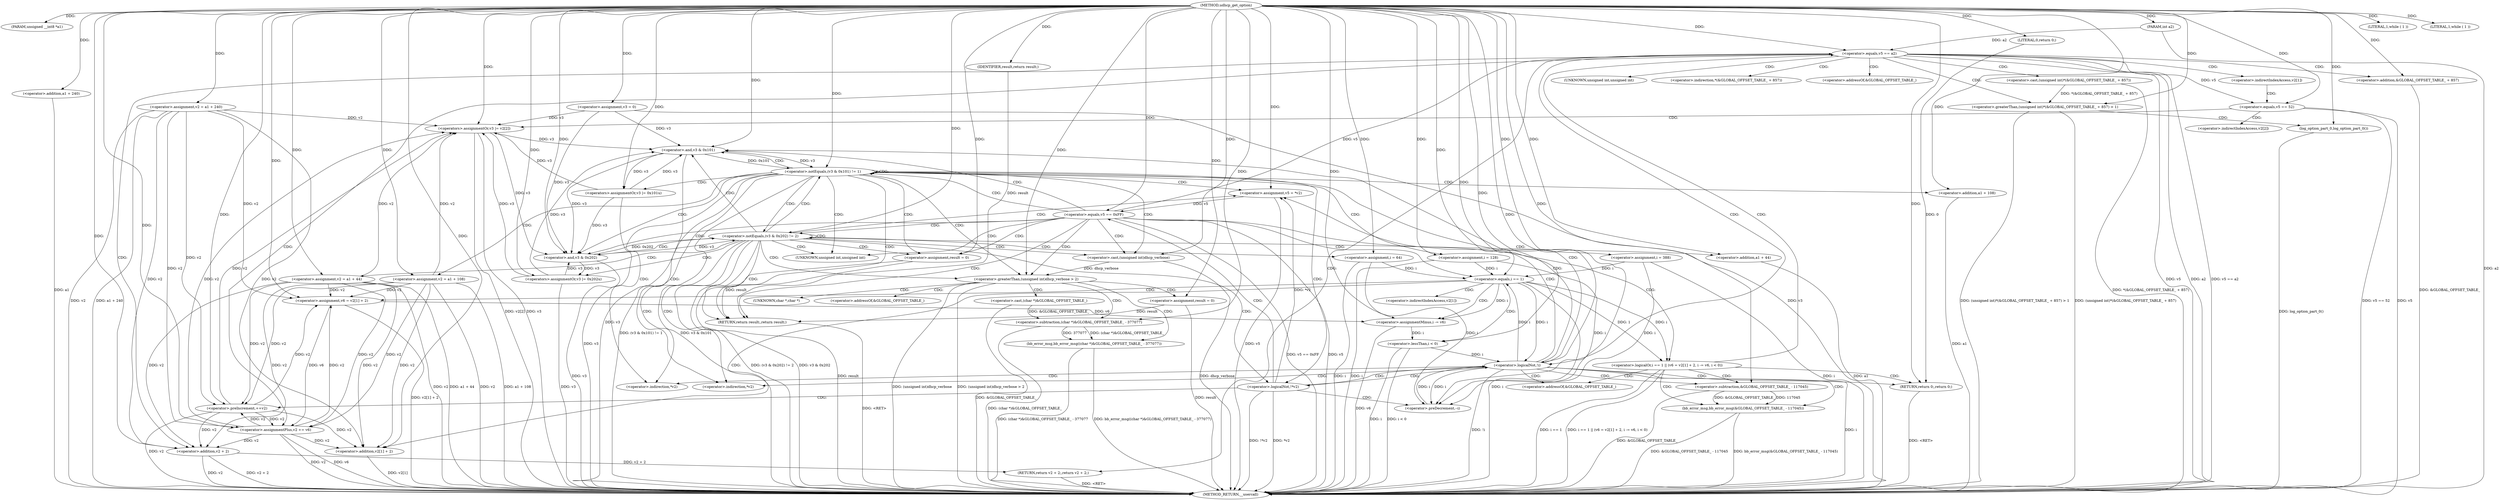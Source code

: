 digraph udhcp_get_option {  
"1000107" [label = "(METHOD,udhcp_get_option)" ]
"1000284" [label = "(METHOD_RETURN,__usercall)" ]
"1000108" [label = "(PARAM,unsigned __int8 *a1)" ]
"1000109" [label = "(PARAM,int a2)" ]
"1000117" [label = "(<operator>.assignment,v2 = a1 + 240)" ]
"1000119" [label = "(<operator>.addition,a1 + 240)" ]
"1000122" [label = "(<operator>.assignment,v3 = 0)" ]
"1000126" [label = "(<operator>.assignment,i = 388)" ]
"1000129" [label = "(<operator>.assignment,i = 64)" ]
"1000134" [label = "(LITERAL,1,while ( 1 ))" ]
"1000137" [label = "(LITERAL,1,while ( 1 ))" ]
"1000139" [label = "(<operator>.assignment,v5 = *v2)" ]
"1000144" [label = "(<operator>.logicalNot,!*v2)" ]
"1000148" [label = "(<operator>.preDecrement,--i)" ]
"1000150" [label = "(<operator>.preIncrement,++v2)" ]
"1000154" [label = "(<operator>.equals,v5 == 0xFF)" ]
"1000159" [label = "(<operator>.logicalOr,i == 1 || (v6 = v2[1] + 2, i -= v6, i < 0))" ]
"1000160" [label = "(<operator>.equals,i == 1)" ]
"1000164" [label = "(<operator>.assignment,v6 = v2[1] + 2)" ]
"1000166" [label = "(<operator>.addition,v2[1] + 2)" ]
"1000172" [label = "(<operator>.assignmentMinus,i -= v6)" ]
"1000175" [label = "(<operator>.lessThan,i < 0)" ]
"1000180" [label = "(bb_error_msg,bb_error_msg(&GLOBAL_OFFSET_TABLE_ - 117045))" ]
"1000181" [label = "(<operator>.subtraction,&GLOBAL_OFFSET_TABLE_ - 117045)" ]
"1000185" [label = "(RETURN,return 0;,return 0;)" ]
"1000186" [label = "(LITERAL,0,return 0;)" ]
"1000188" [label = "(<operator>.equals,v5 == a2)" ]
"1000193" [label = "(<operator>.greaterThan,(unsigned int)*(&GLOBAL_OFFSET_TABLE_ + 857) > 1)" ]
"1000194" [label = "(<operator>.cast,(unsigned int)*(&GLOBAL_OFFSET_TABLE_ + 857))" ]
"1000197" [label = "(<operator>.addition,&GLOBAL_OFFSET_TABLE_ + 857)" ]
"1000202" [label = "(log_option_part_0,log_option_part_0())" ]
"1000203" [label = "(RETURN,return v2 + 2;,return v2 + 2;)" ]
"1000204" [label = "(<operator>.addition,v2 + 2)" ]
"1000213" [label = "(<operator>.equals,v5 == 52)" ]
"1000216" [label = "(<operators>.assignmentOr,v3 |= v2[2])" ]
"1000221" [label = "(<operator>.assignmentPlus,v2 += v6)" ]
"1000226" [label = "(<operator>.logicalNot,!i)" ]
"1000230" [label = "(<operator>.notEquals,(v3 & 0x101) != 1)" ]
"1000231" [label = "(<operator>.and,v3 & 0x101)" ]
"1000236" [label = "(<operators>.assignmentOr,v3 |= 0x101u)" ]
"1000239" [label = "(<operator>.assignment,v2 = a1 + 108)" ]
"1000241" [label = "(<operator>.addition,a1 + 108)" ]
"1000244" [label = "(<operator>.assignment,i = 128)" ]
"1000248" [label = "(<operator>.notEquals,(v3 & 0x202) != 2)" ]
"1000249" [label = "(<operator>.and,v3 & 0x202)" ]
"1000254" [label = "(<operators>.assignmentOr,v3 |= 0x202u)" ]
"1000257" [label = "(<operator>.assignment,v2 = a1 + 44)" ]
"1000259" [label = "(<operator>.addition,a1 + 44)" ]
"1000262" [label = "(<operator>.assignment,result = 0)" ]
"1000266" [label = "(<operator>.greaterThan,(unsigned int)dhcp_verbose > 2)" ]
"1000267" [label = "(<operator>.cast,(unsigned int)dhcp_verbose)" ]
"1000272" [label = "(bb_error_msg,bb_error_msg((char *)&GLOBAL_OFFSET_TABLE_ - 377077))" ]
"1000273" [label = "(<operator>.subtraction,(char *)&GLOBAL_OFFSET_TABLE_ - 377077)" ]
"1000274" [label = "(<operator>.cast,(char *)&GLOBAL_OFFSET_TABLE_)" ]
"1000279" [label = "(<operator>.assignment,result = 0)" ]
"1000282" [label = "(RETURN,return result;,return result;)" ]
"1000283" [label = "(IDENTIFIER,result,return result;)" ]
"1000141" [label = "(<operator>.indirection,*v2)" ]
"1000145" [label = "(<operator>.indirection,*v2)" ]
"1000167" [label = "(<operator>.indirectIndexAccess,v2[1])" ]
"1000182" [label = "(<operator>.addressOf,&GLOBAL_OFFSET_TABLE_)" ]
"1000195" [label = "(UNKNOWN,unsigned int,unsigned int)" ]
"1000196" [label = "(<operator>.indirection,*(&GLOBAL_OFFSET_TABLE_ + 857))" ]
"1000198" [label = "(<operator>.addressOf,&GLOBAL_OFFSET_TABLE_)" ]
"1000208" [label = "(<operator>.indirectIndexAccess,v2[1])" ]
"1000218" [label = "(<operator>.indirectIndexAccess,v2[2])" ]
"1000268" [label = "(UNKNOWN,unsigned int,unsigned int)" ]
"1000275" [label = "(UNKNOWN,char *,char *)" ]
"1000276" [label = "(<operator>.addressOf,&GLOBAL_OFFSET_TABLE_)" ]
  "1000204" -> "1000284"  [ label = "DDG: v2"] 
  "1000248" -> "1000284"  [ label = "DDG: (v3 & 0x202) != 2"] 
  "1000279" -> "1000284"  [ label = "DDG: result"] 
  "1000272" -> "1000284"  [ label = "DDG: (char *)&GLOBAL_OFFSET_TABLE_ - 377077"] 
  "1000150" -> "1000284"  [ label = "DDG: v2"] 
  "1000259" -> "1000284"  [ label = "DDG: a1"] 
  "1000180" -> "1000284"  [ label = "DDG: &GLOBAL_OFFSET_TABLE_ - 117045"] 
  "1000166" -> "1000284"  [ label = "DDG: v2[1]"] 
  "1000144" -> "1000284"  [ label = "DDG: !*v2"] 
  "1000160" -> "1000284"  [ label = "DDG: i"] 
  "1000266" -> "1000284"  [ label = "DDG: (unsigned int)dhcp_verbose"] 
  "1000216" -> "1000284"  [ label = "DDG: v2[2]"] 
  "1000193" -> "1000284"  [ label = "DDG: (unsigned int)*(&GLOBAL_OFFSET_TABLE_ + 857)"] 
  "1000126" -> "1000284"  [ label = "DDG: i"] 
  "1000119" -> "1000284"  [ label = "DDG: a1"] 
  "1000109" -> "1000284"  [ label = "DDG: a2"] 
  "1000221" -> "1000284"  [ label = "DDG: v6"] 
  "1000188" -> "1000284"  [ label = "DDG: v5"] 
  "1000164" -> "1000284"  [ label = "DDG: v2[1] + 2"] 
  "1000257" -> "1000284"  [ label = "DDG: a1 + 44"] 
  "1000172" -> "1000284"  [ label = "DDG: v6"] 
  "1000267" -> "1000284"  [ label = "DDG: dhcp_verbose"] 
  "1000117" -> "1000284"  [ label = "DDG: v2"] 
  "1000257" -> "1000284"  [ label = "DDG: v2"] 
  "1000213" -> "1000284"  [ label = "DDG: v5 == 52"] 
  "1000216" -> "1000284"  [ label = "DDG: v3"] 
  "1000230" -> "1000284"  [ label = "DDG: (v3 & 0x101) != 1"] 
  "1000273" -> "1000284"  [ label = "DDG: (char *)&GLOBAL_OFFSET_TABLE_"] 
  "1000129" -> "1000284"  [ label = "DDG: i"] 
  "1000272" -> "1000284"  [ label = "DDG: bb_error_msg((char *)&GLOBAL_OFFSET_TABLE_ - 377077)"] 
  "1000213" -> "1000284"  [ label = "DDG: v5"] 
  "1000117" -> "1000284"  [ label = "DDG: a1 + 240"] 
  "1000266" -> "1000284"  [ label = "DDG: (unsigned int)dhcp_verbose > 2"] 
  "1000226" -> "1000284"  [ label = "DDG: i"] 
  "1000226" -> "1000284"  [ label = "DDG: !i"] 
  "1000239" -> "1000284"  [ label = "DDG: a1 + 108"] 
  "1000249" -> "1000284"  [ label = "DDG: v3"] 
  "1000180" -> "1000284"  [ label = "DDG: bb_error_msg(&GLOBAL_OFFSET_TABLE_ - 117045)"] 
  "1000181" -> "1000284"  [ label = "DDG: &GLOBAL_OFFSET_TABLE_"] 
  "1000204" -> "1000284"  [ label = "DDG: v2 + 2"] 
  "1000154" -> "1000284"  [ label = "DDG: v5"] 
  "1000188" -> "1000284"  [ label = "DDG: a2"] 
  "1000236" -> "1000284"  [ label = "DDG: v3"] 
  "1000262" -> "1000284"  [ label = "DDG: result"] 
  "1000159" -> "1000284"  [ label = "DDG: i == 1 || (v6 = v2[1] + 2, i -= v6, i < 0)"] 
  "1000231" -> "1000284"  [ label = "DDG: v3"] 
  "1000254" -> "1000284"  [ label = "DDG: v3"] 
  "1000221" -> "1000284"  [ label = "DDG: v2"] 
  "1000193" -> "1000284"  [ label = "DDG: (unsigned int)*(&GLOBAL_OFFSET_TABLE_ + 857) > 1"] 
  "1000248" -> "1000284"  [ label = "DDG: v3 & 0x202"] 
  "1000230" -> "1000284"  [ label = "DDG: v3 & 0x101"] 
  "1000197" -> "1000284"  [ label = "DDG: &GLOBAL_OFFSET_TABLE_"] 
  "1000188" -> "1000284"  [ label = "DDG: v5 == a2"] 
  "1000241" -> "1000284"  [ label = "DDG: a1"] 
  "1000175" -> "1000284"  [ label = "DDG: i"] 
  "1000194" -> "1000284"  [ label = "DDG: *(&GLOBAL_OFFSET_TABLE_ + 857)"] 
  "1000139" -> "1000284"  [ label = "DDG: v5"] 
  "1000144" -> "1000284"  [ label = "DDG: *v2"] 
  "1000159" -> "1000284"  [ label = "DDG: i == 1"] 
  "1000274" -> "1000284"  [ label = "DDG: &GLOBAL_OFFSET_TABLE_"] 
  "1000202" -> "1000284"  [ label = "DDG: log_option_part_0()"] 
  "1000175" -> "1000284"  [ label = "DDG: i < 0"] 
  "1000154" -> "1000284"  [ label = "DDG: v5 == 0xFF"] 
  "1000239" -> "1000284"  [ label = "DDG: v2"] 
  "1000244" -> "1000284"  [ label = "DDG: i"] 
  "1000122" -> "1000284"  [ label = "DDG: v3"] 
  "1000203" -> "1000284"  [ label = "DDG: <RET>"] 
  "1000185" -> "1000284"  [ label = "DDG: <RET>"] 
  "1000282" -> "1000284"  [ label = "DDG: <RET>"] 
  "1000107" -> "1000108"  [ label = "DDG: "] 
  "1000107" -> "1000109"  [ label = "DDG: "] 
  "1000107" -> "1000117"  [ label = "DDG: "] 
  "1000107" -> "1000119"  [ label = "DDG: "] 
  "1000107" -> "1000122"  [ label = "DDG: "] 
  "1000107" -> "1000126"  [ label = "DDG: "] 
  "1000107" -> "1000129"  [ label = "DDG: "] 
  "1000107" -> "1000134"  [ label = "DDG: "] 
  "1000107" -> "1000137"  [ label = "DDG: "] 
  "1000144" -> "1000139"  [ label = "DDG: *v2"] 
  "1000107" -> "1000139"  [ label = "DDG: "] 
  "1000126" -> "1000148"  [ label = "DDG: i"] 
  "1000129" -> "1000148"  [ label = "DDG: i"] 
  "1000226" -> "1000148"  [ label = "DDG: i"] 
  "1000244" -> "1000148"  [ label = "DDG: i"] 
  "1000107" -> "1000148"  [ label = "DDG: "] 
  "1000221" -> "1000150"  [ label = "DDG: v2"] 
  "1000239" -> "1000150"  [ label = "DDG: v2"] 
  "1000117" -> "1000150"  [ label = "DDG: v2"] 
  "1000257" -> "1000150"  [ label = "DDG: v2"] 
  "1000107" -> "1000150"  [ label = "DDG: "] 
  "1000139" -> "1000154"  [ label = "DDG: v5"] 
  "1000107" -> "1000154"  [ label = "DDG: "] 
  "1000160" -> "1000159"  [ label = "DDG: i"] 
  "1000160" -> "1000159"  [ label = "DDG: 1"] 
  "1000126" -> "1000160"  [ label = "DDG: i"] 
  "1000129" -> "1000160"  [ label = "DDG: i"] 
  "1000226" -> "1000160"  [ label = "DDG: i"] 
  "1000244" -> "1000160"  [ label = "DDG: i"] 
  "1000107" -> "1000160"  [ label = "DDG: "] 
  "1000221" -> "1000164"  [ label = "DDG: v2"] 
  "1000239" -> "1000164"  [ label = "DDG: v2"] 
  "1000150" -> "1000164"  [ label = "DDG: v2"] 
  "1000117" -> "1000164"  [ label = "DDG: v2"] 
  "1000257" -> "1000164"  [ label = "DDG: v2"] 
  "1000107" -> "1000164"  [ label = "DDG: "] 
  "1000221" -> "1000166"  [ label = "DDG: v2"] 
  "1000239" -> "1000166"  [ label = "DDG: v2"] 
  "1000150" -> "1000166"  [ label = "DDG: v2"] 
  "1000117" -> "1000166"  [ label = "DDG: v2"] 
  "1000257" -> "1000166"  [ label = "DDG: v2"] 
  "1000107" -> "1000166"  [ label = "DDG: "] 
  "1000164" -> "1000172"  [ label = "DDG: v6"] 
  "1000107" -> "1000172"  [ label = "DDG: "] 
  "1000160" -> "1000172"  [ label = "DDG: i"] 
  "1000172" -> "1000175"  [ label = "DDG: i"] 
  "1000107" -> "1000175"  [ label = "DDG: "] 
  "1000181" -> "1000180"  [ label = "DDG: &GLOBAL_OFFSET_TABLE_"] 
  "1000181" -> "1000180"  [ label = "DDG: 117045"] 
  "1000107" -> "1000181"  [ label = "DDG: "] 
  "1000186" -> "1000185"  [ label = "DDG: 0"] 
  "1000107" -> "1000185"  [ label = "DDG: "] 
  "1000107" -> "1000186"  [ label = "DDG: "] 
  "1000154" -> "1000188"  [ label = "DDG: v5"] 
  "1000107" -> "1000188"  [ label = "DDG: "] 
  "1000109" -> "1000188"  [ label = "DDG: a2"] 
  "1000194" -> "1000193"  [ label = "DDG: *(&GLOBAL_OFFSET_TABLE_ + 857)"] 
  "1000107" -> "1000197"  [ label = "DDG: "] 
  "1000107" -> "1000193"  [ label = "DDG: "] 
  "1000107" -> "1000202"  [ label = "DDG: "] 
  "1000204" -> "1000203"  [ label = "DDG: v2 + 2"] 
  "1000221" -> "1000204"  [ label = "DDG: v2"] 
  "1000239" -> "1000204"  [ label = "DDG: v2"] 
  "1000150" -> "1000204"  [ label = "DDG: v2"] 
  "1000117" -> "1000204"  [ label = "DDG: v2"] 
  "1000257" -> "1000204"  [ label = "DDG: v2"] 
  "1000107" -> "1000204"  [ label = "DDG: "] 
  "1000188" -> "1000213"  [ label = "DDG: v5"] 
  "1000107" -> "1000213"  [ label = "DDG: "] 
  "1000221" -> "1000216"  [ label = "DDG: v2"] 
  "1000239" -> "1000216"  [ label = "DDG: v2"] 
  "1000150" -> "1000216"  [ label = "DDG: v2"] 
  "1000117" -> "1000216"  [ label = "DDG: v2"] 
  "1000257" -> "1000216"  [ label = "DDG: v2"] 
  "1000236" -> "1000216"  [ label = "DDG: v3"] 
  "1000254" -> "1000216"  [ label = "DDG: v3"] 
  "1000122" -> "1000216"  [ label = "DDG: v3"] 
  "1000107" -> "1000216"  [ label = "DDG: "] 
  "1000107" -> "1000221"  [ label = "DDG: "] 
  "1000164" -> "1000221"  [ label = "DDG: v6"] 
  "1000239" -> "1000221"  [ label = "DDG: v2"] 
  "1000150" -> "1000221"  [ label = "DDG: v2"] 
  "1000117" -> "1000221"  [ label = "DDG: v2"] 
  "1000257" -> "1000221"  [ label = "DDG: v2"] 
  "1000160" -> "1000226"  [ label = "DDG: i"] 
  "1000148" -> "1000226"  [ label = "DDG: i"] 
  "1000175" -> "1000226"  [ label = "DDG: i"] 
  "1000107" -> "1000226"  [ label = "DDG: "] 
  "1000231" -> "1000230"  [ label = "DDG: v3"] 
  "1000231" -> "1000230"  [ label = "DDG: 0x101"] 
  "1000216" -> "1000231"  [ label = "DDG: v3"] 
  "1000236" -> "1000231"  [ label = "DDG: v3"] 
  "1000254" -> "1000231"  [ label = "DDG: v3"] 
  "1000122" -> "1000231"  [ label = "DDG: v3"] 
  "1000107" -> "1000231"  [ label = "DDG: "] 
  "1000107" -> "1000230"  [ label = "DDG: "] 
  "1000107" -> "1000236"  [ label = "DDG: "] 
  "1000231" -> "1000236"  [ label = "DDG: v3"] 
  "1000107" -> "1000239"  [ label = "DDG: "] 
  "1000107" -> "1000241"  [ label = "DDG: "] 
  "1000107" -> "1000244"  [ label = "DDG: "] 
  "1000249" -> "1000248"  [ label = "DDG: v3"] 
  "1000249" -> "1000248"  [ label = "DDG: 0x202"] 
  "1000216" -> "1000249"  [ label = "DDG: v3"] 
  "1000236" -> "1000249"  [ label = "DDG: v3"] 
  "1000122" -> "1000249"  [ label = "DDG: v3"] 
  "1000231" -> "1000249"  [ label = "DDG: v3"] 
  "1000254" -> "1000249"  [ label = "DDG: v3"] 
  "1000107" -> "1000249"  [ label = "DDG: "] 
  "1000107" -> "1000248"  [ label = "DDG: "] 
  "1000107" -> "1000254"  [ label = "DDG: "] 
  "1000249" -> "1000254"  [ label = "DDG: v3"] 
  "1000107" -> "1000257"  [ label = "DDG: "] 
  "1000107" -> "1000259"  [ label = "DDG: "] 
  "1000107" -> "1000262"  [ label = "DDG: "] 
  "1000267" -> "1000266"  [ label = "DDG: dhcp_verbose"] 
  "1000107" -> "1000267"  [ label = "DDG: "] 
  "1000107" -> "1000266"  [ label = "DDG: "] 
  "1000273" -> "1000272"  [ label = "DDG: (char *)&GLOBAL_OFFSET_TABLE_"] 
  "1000273" -> "1000272"  [ label = "DDG: 377077"] 
  "1000274" -> "1000273"  [ label = "DDG: &GLOBAL_OFFSET_TABLE_"] 
  "1000107" -> "1000273"  [ label = "DDG: "] 
  "1000107" -> "1000279"  [ label = "DDG: "] 
  "1000283" -> "1000282"  [ label = "DDG: result"] 
  "1000262" -> "1000282"  [ label = "DDG: result"] 
  "1000279" -> "1000282"  [ label = "DDG: result"] 
  "1000107" -> "1000283"  [ label = "DDG: "] 
  "1000144" -> "1000226"  [ label = "CDG: "] 
  "1000144" -> "1000154"  [ label = "CDG: "] 
  "1000144" -> "1000150"  [ label = "CDG: "] 
  "1000144" -> "1000148"  [ label = "CDG: "] 
  "1000154" -> "1000160"  [ label = "CDG: "] 
  "1000154" -> "1000159"  [ label = "CDG: "] 
  "1000154" -> "1000231"  [ label = "CDG: "] 
  "1000154" -> "1000230"  [ label = "CDG: "] 
  "1000154" -> "1000249"  [ label = "CDG: "] 
  "1000154" -> "1000248"  [ label = "CDG: "] 
  "1000154" -> "1000268"  [ label = "CDG: "] 
  "1000154" -> "1000267"  [ label = "CDG: "] 
  "1000154" -> "1000266"  [ label = "CDG: "] 
  "1000154" -> "1000262"  [ label = "CDG: "] 
  "1000154" -> "1000282"  [ label = "CDG: "] 
  "1000159" -> "1000188"  [ label = "CDG: "] 
  "1000159" -> "1000185"  [ label = "CDG: "] 
  "1000159" -> "1000182"  [ label = "CDG: "] 
  "1000159" -> "1000181"  [ label = "CDG: "] 
  "1000159" -> "1000180"  [ label = "CDG: "] 
  "1000160" -> "1000175"  [ label = "CDG: "] 
  "1000160" -> "1000172"  [ label = "CDG: "] 
  "1000160" -> "1000167"  [ label = "CDG: "] 
  "1000160" -> "1000166"  [ label = "CDG: "] 
  "1000160" -> "1000164"  [ label = "CDG: "] 
  "1000188" -> "1000208"  [ label = "CDG: "] 
  "1000188" -> "1000204"  [ label = "CDG: "] 
  "1000188" -> "1000203"  [ label = "CDG: "] 
  "1000188" -> "1000198"  [ label = "CDG: "] 
  "1000188" -> "1000197"  [ label = "CDG: "] 
  "1000188" -> "1000196"  [ label = "CDG: "] 
  "1000188" -> "1000195"  [ label = "CDG: "] 
  "1000188" -> "1000194"  [ label = "CDG: "] 
  "1000188" -> "1000193"  [ label = "CDG: "] 
  "1000188" -> "1000221"  [ label = "CDG: "] 
  "1000188" -> "1000226"  [ label = "CDG: "] 
  "1000193" -> "1000202"  [ label = "CDG: "] 
  "1000208" -> "1000213"  [ label = "CDG: "] 
  "1000213" -> "1000218"  [ label = "CDG: "] 
  "1000213" -> "1000216"  [ label = "CDG: "] 
  "1000226" -> "1000185"  [ label = "CDG: "] 
  "1000226" -> "1000182"  [ label = "CDG: "] 
  "1000226" -> "1000181"  [ label = "CDG: "] 
  "1000226" -> "1000180"  [ label = "CDG: "] 
  "1000226" -> "1000231"  [ label = "CDG: "] 
  "1000226" -> "1000230"  [ label = "CDG: "] 
  "1000226" -> "1000144"  [ label = "CDG: "] 
  "1000226" -> "1000141"  [ label = "CDG: "] 
  "1000226" -> "1000139"  [ label = "CDG: "] 
  "1000226" -> "1000145"  [ label = "CDG: "] 
  "1000230" -> "1000239"  [ label = "CDG: "] 
  "1000230" -> "1000236"  [ label = "CDG: "] 
  "1000230" -> "1000244"  [ label = "CDG: "] 
  "1000230" -> "1000241"  [ label = "CDG: "] 
  "1000230" -> "1000249"  [ label = "CDG: "] 
  "1000230" -> "1000248"  [ label = "CDG: "] 
  "1000230" -> "1000268"  [ label = "CDG: "] 
  "1000230" -> "1000267"  [ label = "CDG: "] 
  "1000230" -> "1000266"  [ label = "CDG: "] 
  "1000230" -> "1000262"  [ label = "CDG: "] 
  "1000230" -> "1000282"  [ label = "CDG: "] 
  "1000230" -> "1000231"  [ label = "CDG: "] 
  "1000230" -> "1000230"  [ label = "CDG: "] 
  "1000230" -> "1000144"  [ label = "CDG: "] 
  "1000230" -> "1000141"  [ label = "CDG: "] 
  "1000230" -> "1000139"  [ label = "CDG: "] 
  "1000230" -> "1000145"  [ label = "CDG: "] 
  "1000248" -> "1000254"  [ label = "CDG: "] 
  "1000248" -> "1000268"  [ label = "CDG: "] 
  "1000248" -> "1000267"  [ label = "CDG: "] 
  "1000248" -> "1000266"  [ label = "CDG: "] 
  "1000248" -> "1000262"  [ label = "CDG: "] 
  "1000248" -> "1000259"  [ label = "CDG: "] 
  "1000248" -> "1000257"  [ label = "CDG: "] 
  "1000248" -> "1000282"  [ label = "CDG: "] 
  "1000248" -> "1000129"  [ label = "CDG: "] 
  "1000248" -> "1000249"  [ label = "CDG: "] 
  "1000248" -> "1000248"  [ label = "CDG: "] 
  "1000248" -> "1000231"  [ label = "CDG: "] 
  "1000248" -> "1000230"  [ label = "CDG: "] 
  "1000248" -> "1000144"  [ label = "CDG: "] 
  "1000248" -> "1000141"  [ label = "CDG: "] 
  "1000248" -> "1000139"  [ label = "CDG: "] 
  "1000248" -> "1000145"  [ label = "CDG: "] 
  "1000266" -> "1000272"  [ label = "CDG: "] 
  "1000266" -> "1000279"  [ label = "CDG: "] 
  "1000266" -> "1000276"  [ label = "CDG: "] 
  "1000266" -> "1000275"  [ label = "CDG: "] 
  "1000266" -> "1000274"  [ label = "CDG: "] 
  "1000266" -> "1000273"  [ label = "CDG: "] 
}
